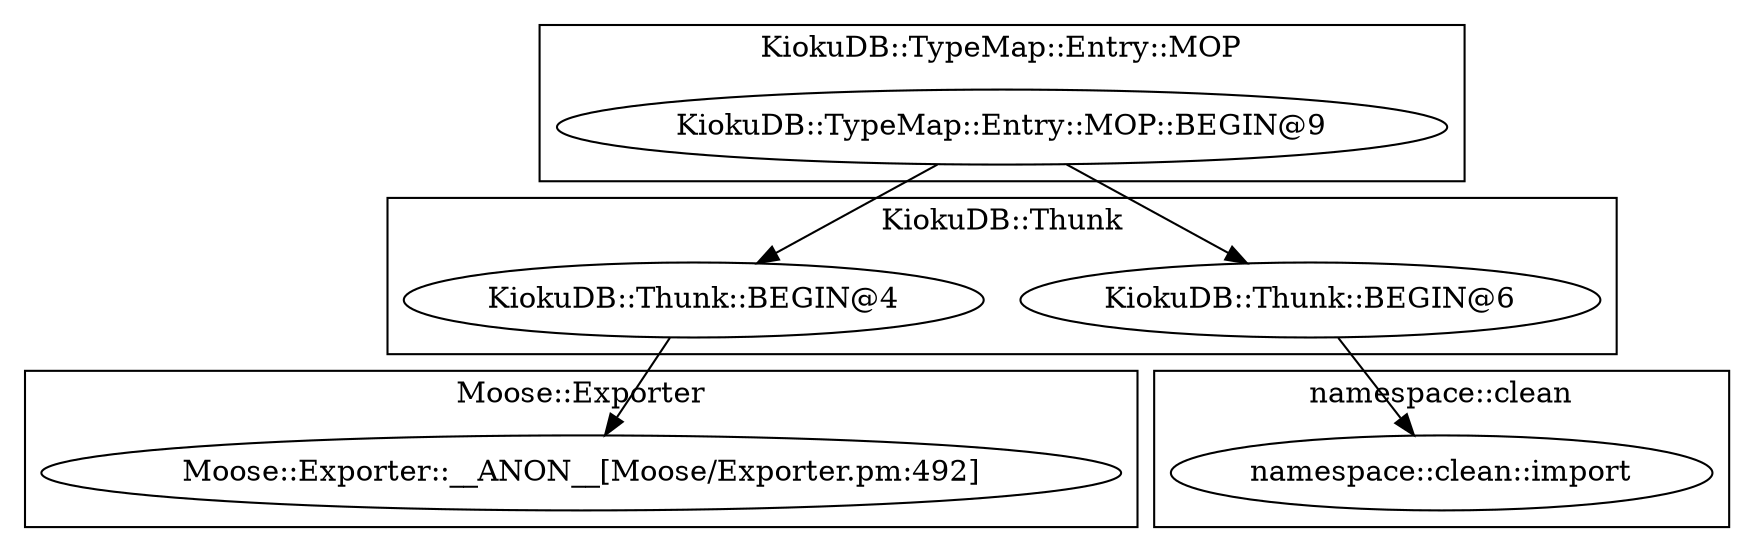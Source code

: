 digraph {
graph [overlap=false]
subgraph cluster_namespace_clean {
	label="namespace::clean";
	"namespace::clean::import";
}
subgraph cluster_KiokuDB_Thunk {
	label="KiokuDB::Thunk";
	"KiokuDB::Thunk::BEGIN@4";
	"KiokuDB::Thunk::BEGIN@6";
}
subgraph cluster_KiokuDB_TypeMap_Entry_MOP {
	label="KiokuDB::TypeMap::Entry::MOP";
	"KiokuDB::TypeMap::Entry::MOP::BEGIN@9";
}
subgraph cluster_Moose_Exporter {
	label="Moose::Exporter";
	"Moose::Exporter::__ANON__[Moose/Exporter.pm:492]";
}
"KiokuDB::TypeMap::Entry::MOP::BEGIN@9" -> "KiokuDB::Thunk::BEGIN@6";
"KiokuDB::Thunk::BEGIN@6" -> "namespace::clean::import";
"KiokuDB::Thunk::BEGIN@4" -> "Moose::Exporter::__ANON__[Moose/Exporter.pm:492]";
"KiokuDB::TypeMap::Entry::MOP::BEGIN@9" -> "KiokuDB::Thunk::BEGIN@4";
}
